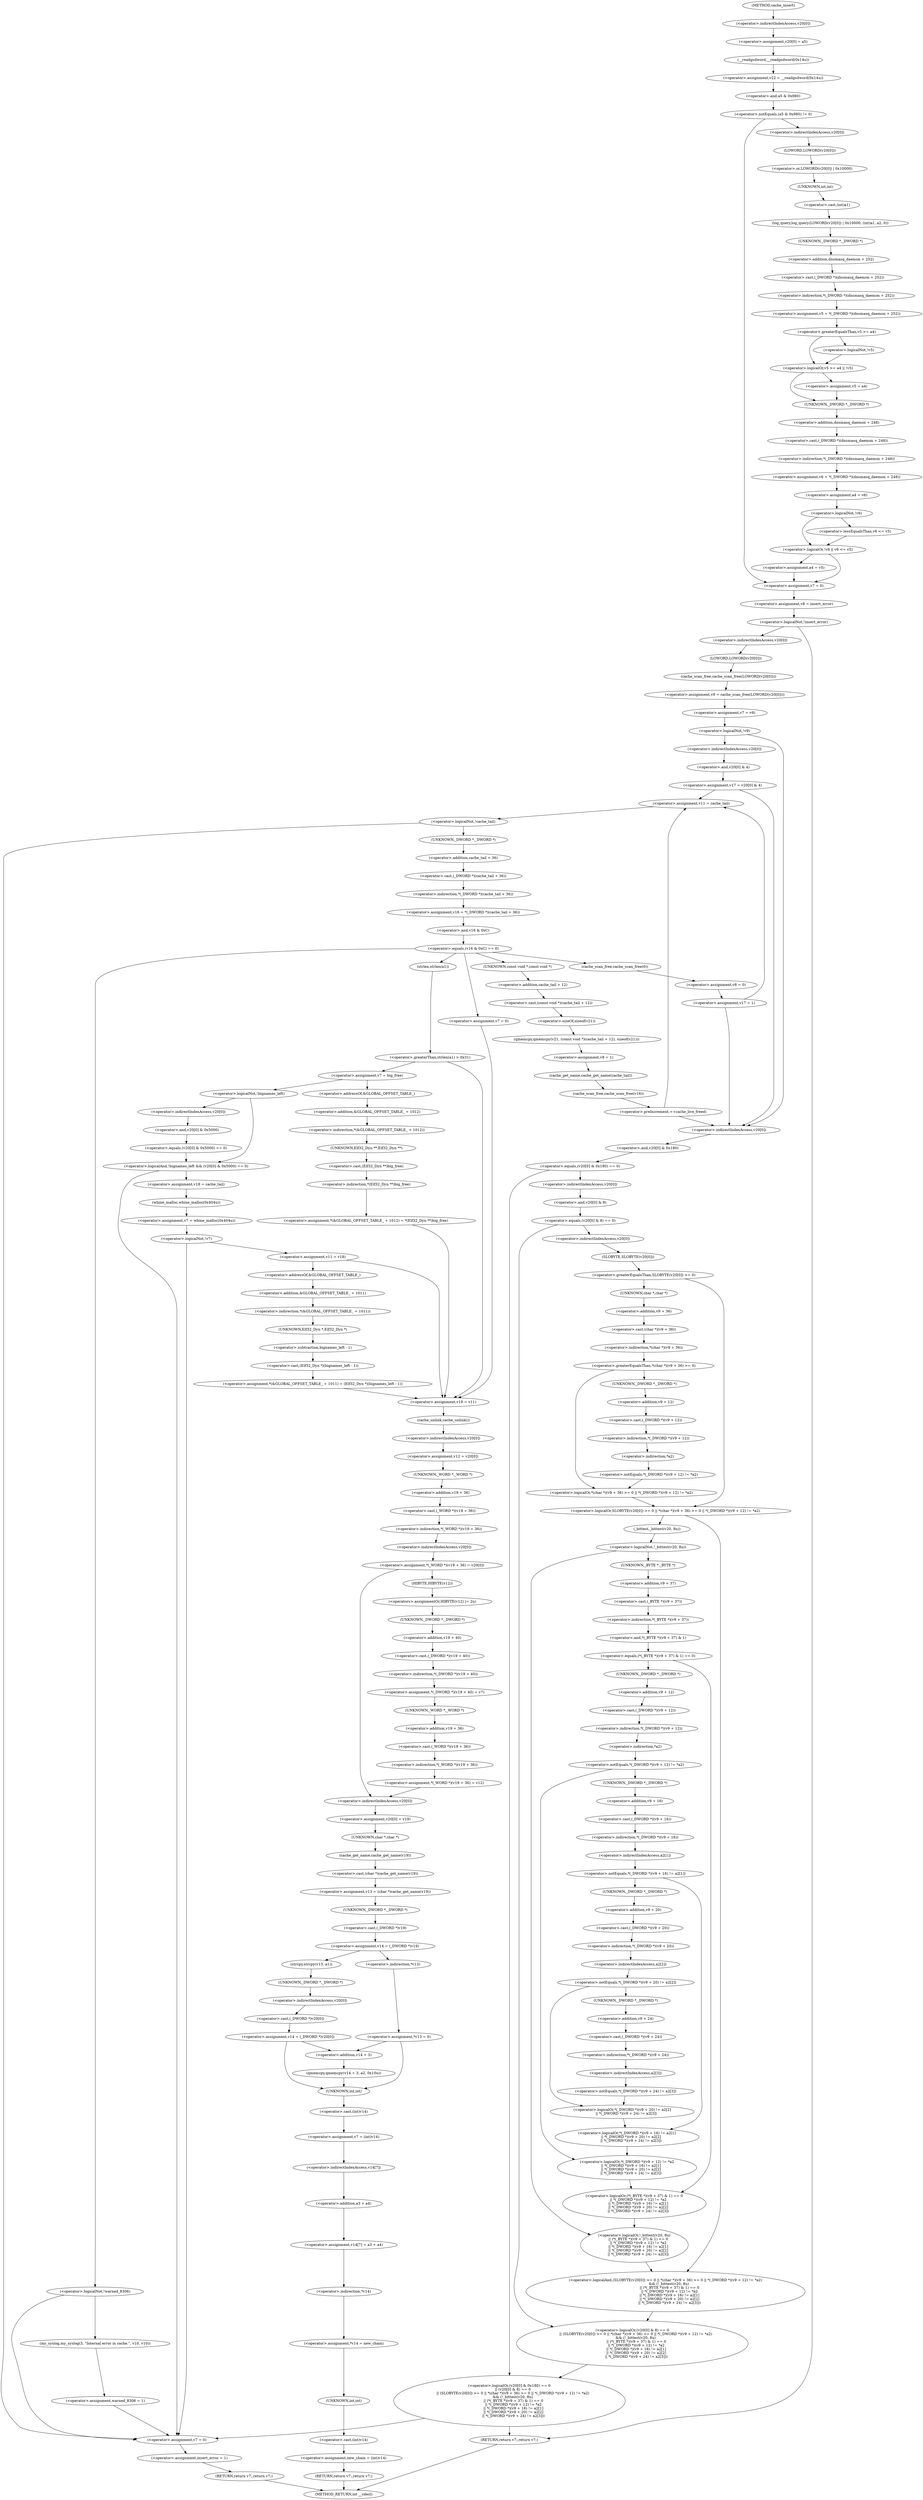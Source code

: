 digraph cache_insert {  
"1000142" [label = "(<operator>.assignment,v20[0] = a5)" ]
"1000143" [label = "(<operator>.indirectIndexAccess,v20[0])" ]
"1000147" [label = "(<operator>.assignment,v22 = __readgsdword(0x14u))" ]
"1000149" [label = "(__readgsdword,__readgsdword(0x14u))" ]
"1000152" [label = "(<operator>.notEquals,(a5 & 0x980) != 0)" ]
"1000153" [label = "(<operator>.and,a5 & 0x980)" ]
"1000158" [label = "(log_query,log_query(LOWORD(v20[0]) | 0x10000, (int)a1, a2, 0))" ]
"1000159" [label = "(<operator>.or,LOWORD(v20[0]) | 0x10000)" ]
"1000160" [label = "(LOWORD,LOWORD(v20[0]))" ]
"1000161" [label = "(<operator>.indirectIndexAccess,v20[0])" ]
"1000165" [label = "(<operator>.cast,(int)a1)" ]
"1000166" [label = "(UNKNOWN,int,int)" ]
"1000170" [label = "(<operator>.assignment,v5 = *(_DWORD *)(dnsmasq_daemon + 252))" ]
"1000172" [label = "(<operator>.indirection,*(_DWORD *)(dnsmasq_daemon + 252))" ]
"1000173" [label = "(<operator>.cast,(_DWORD *)(dnsmasq_daemon + 252))" ]
"1000174" [label = "(UNKNOWN,_DWORD *,_DWORD *)" ]
"1000175" [label = "(<operator>.addition,dnsmasq_daemon + 252)" ]
"1000179" [label = "(<operator>.logicalOr,v5 >= a4 || !v5)" ]
"1000180" [label = "(<operator>.greaterEqualsThan,v5 >= a4)" ]
"1000183" [label = "(<operator>.logicalNot,!v5)" ]
"1000185" [label = "(<operator>.assignment,v5 = a4)" ]
"1000188" [label = "(<operator>.assignment,v6 = *(_DWORD *)(dnsmasq_daemon + 248))" ]
"1000190" [label = "(<operator>.indirection,*(_DWORD *)(dnsmasq_daemon + 248))" ]
"1000191" [label = "(<operator>.cast,(_DWORD *)(dnsmasq_daemon + 248))" ]
"1000192" [label = "(UNKNOWN,_DWORD *,_DWORD *)" ]
"1000193" [label = "(<operator>.addition,dnsmasq_daemon + 248)" ]
"1000196" [label = "(<operator>.assignment,a4 = v6)" ]
"1000200" [label = "(<operator>.logicalOr,!v6 || v6 <= v5)" ]
"1000201" [label = "(<operator>.logicalNot,!v6)" ]
"1000203" [label = "(<operator>.lessEqualsThan,v6 <= v5)" ]
"1000206" [label = "(<operator>.assignment,a4 = v5)" ]
"1000209" [label = "(<operator>.assignment,v7 = 0)" ]
"1000212" [label = "(<operator>.assignment,v8 = insert_error)" ]
"1000216" [label = "(<operator>.logicalNot,!insert_error)" ]
"1000219" [label = "(<operator>.assignment,v9 = cache_scan_free(LOWORD(v20[0])))" ]
"1000221" [label = "(cache_scan_free,cache_scan_free(LOWORD(v20[0])))" ]
"1000222" [label = "(LOWORD,LOWORD(v20[0]))" ]
"1000223" [label = "(<operator>.indirectIndexAccess,v20[0])" ]
"1000226" [label = "(<operator>.assignment,v7 = v9)" ]
"1000230" [label = "(<operator>.logicalNot,!v9)" ]
"1000233" [label = "(<operator>.assignment,v17 = v20[0] & 4)" ]
"1000235" [label = "(<operator>.and,v20[0] & 4)" ]
"1000236" [label = "(<operator>.indirectIndexAccess,v20[0])" ]
"1000243" [label = "(<operator>.assignment,v11 = cache_tail)" ]
"1000247" [label = "(<operator>.logicalNot,!cache_tail)" ]
"1000250" [label = "(<operator>.assignment,v16 = *(_DWORD *)(cache_tail + 36))" ]
"1000252" [label = "(<operator>.indirection,*(_DWORD *)(cache_tail + 36))" ]
"1000253" [label = "(<operator>.cast,(_DWORD *)(cache_tail + 36))" ]
"1000254" [label = "(UNKNOWN,_DWORD *,_DWORD *)" ]
"1000255" [label = "(<operator>.addition,cache_tail + 36)" ]
"1000259" [label = "(<operator>.equals,(v16 & 0xC) == 0)" ]
"1000260" [label = "(<operator>.and,v16 & 0xC)" ]
"1000269" [label = "(<operator>.greaterThan,strlen(a1) > 0x31)" ]
"1000270" [label = "(strlen,strlen(a1))" ]
"1000274" [label = "(<operator>.assignment,v7 = big_free)" ]
"1000280" [label = "(<operator>.assignment,*(&GLOBAL_OFFSET_TABLE_ + 1012) = *(Elf32_Dyn **)big_free)" ]
"1000281" [label = "(<operator>.indirection,*(&GLOBAL_OFFSET_TABLE_ + 1012))" ]
"1000282" [label = "(<operator>.addition,&GLOBAL_OFFSET_TABLE_ + 1012)" ]
"1000283" [label = "(<operator>.addressOf,&GLOBAL_OFFSET_TABLE_)" ]
"1000286" [label = "(<operator>.indirection,*(Elf32_Dyn **)big_free)" ]
"1000287" [label = "(<operator>.cast,(Elf32_Dyn **)big_free)" ]
"1000288" [label = "(UNKNOWN,Elf32_Dyn **,Elf32_Dyn **)" ]
"1000293" [label = "(<operator>.logicalAnd,!bignames_left && (v20[0] & 0x5000) == 0)" ]
"1000294" [label = "(<operator>.logicalNot,!bignames_left)" ]
"1000296" [label = "(<operator>.equals,(v20[0] & 0x5000) == 0)" ]
"1000297" [label = "(<operator>.and,v20[0] & 0x5000)" ]
"1000298" [label = "(<operator>.indirectIndexAccess,v20[0])" ]
"1000304" [label = "(<operator>.assignment,v18 = cache_tail)" ]
"1000307" [label = "(<operator>.assignment,v7 = whine_malloc(0x404u))" ]
"1000309" [label = "(whine_malloc,whine_malloc(0x404u))" ]
"1000312" [label = "(<operator>.logicalNot,!v7)" ]
"1000315" [label = "(<operator>.assignment,v11 = v18)" ]
"1000320" [label = "(<operator>.assignment,*(&GLOBAL_OFFSET_TABLE_ + 1011) = (Elf32_Dyn *)(bignames_left - 1))" ]
"1000321" [label = "(<operator>.indirection,*(&GLOBAL_OFFSET_TABLE_ + 1011))" ]
"1000322" [label = "(<operator>.addition,&GLOBAL_OFFSET_TABLE_ + 1011)" ]
"1000323" [label = "(<operator>.addressOf,&GLOBAL_OFFSET_TABLE_)" ]
"1000326" [label = "(<operator>.cast,(Elf32_Dyn *)(bignames_left - 1))" ]
"1000327" [label = "(UNKNOWN,Elf32_Dyn *,Elf32_Dyn *)" ]
"1000328" [label = "(<operator>.subtraction,bignames_left - 1)" ]
"1000333" [label = "(<operator>.assignment,v7 = 0)" ]
"1000336" [label = "(<operator>.assignment,v19 = v11)" ]
"1000339" [label = "(cache_unlink,cache_unlink())" ]
"1000340" [label = "(<operator>.assignment,v12 = v20[0])" ]
"1000342" [label = "(<operator>.indirectIndexAccess,v20[0])" ]
"1000345" [label = "(<operator>.assignment,*(_WORD *)(v19 + 36) = v20[0])" ]
"1000346" [label = "(<operator>.indirection,*(_WORD *)(v19 + 36))" ]
"1000347" [label = "(<operator>.cast,(_WORD *)(v19 + 36))" ]
"1000348" [label = "(UNKNOWN,_WORD *,_WORD *)" ]
"1000349" [label = "(<operator>.addition,v19 + 36)" ]
"1000352" [label = "(<operator>.indirectIndexAccess,v20[0])" ]
"1000358" [label = "(<operators>.assignmentOr,HIBYTE(v12) |= 2u)" ]
"1000359" [label = "(HIBYTE,HIBYTE(v12))" ]
"1000362" [label = "(<operator>.assignment,*(_DWORD *)(v19 + 40) = v7)" ]
"1000363" [label = "(<operator>.indirection,*(_DWORD *)(v19 + 40))" ]
"1000364" [label = "(<operator>.cast,(_DWORD *)(v19 + 40))" ]
"1000365" [label = "(UNKNOWN,_DWORD *,_DWORD *)" ]
"1000366" [label = "(<operator>.addition,v19 + 40)" ]
"1000370" [label = "(<operator>.assignment,*(_WORD *)(v19 + 36) = v12)" ]
"1000371" [label = "(<operator>.indirection,*(_WORD *)(v19 + 36))" ]
"1000372" [label = "(<operator>.cast,(_WORD *)(v19 + 36))" ]
"1000373" [label = "(UNKNOWN,_WORD *,_WORD *)" ]
"1000374" [label = "(<operator>.addition,v19 + 36)" ]
"1000378" [label = "(<operator>.assignment,v20[0] = v19)" ]
"1000379" [label = "(<operator>.indirectIndexAccess,v20[0])" ]
"1000383" [label = "(<operator>.assignment,v13 = (char *)cache_get_name(v19))" ]
"1000385" [label = "(<operator>.cast,(char *)cache_get_name(v19))" ]
"1000386" [label = "(UNKNOWN,char *,char *)" ]
"1000387" [label = "(cache_get_name,cache_get_name(v19))" ]
"1000389" [label = "(<operator>.assignment,v14 = (_DWORD *)v19)" ]
"1000391" [label = "(<operator>.cast,(_DWORD *)v19)" ]
"1000392" [label = "(UNKNOWN,_DWORD *,_DWORD *)" ]
"1000397" [label = "(strcpy,strcpy(v13, a1))" ]
"1000400" [label = "(<operator>.assignment,v14 = (_DWORD *)v20[0])" ]
"1000402" [label = "(<operator>.cast,(_DWORD *)v20[0])" ]
"1000403" [label = "(UNKNOWN,_DWORD *,_DWORD *)" ]
"1000404" [label = "(<operator>.indirectIndexAccess,v20[0])" ]
"1000409" [label = "(<operator>.assignment,*v13 = 0)" ]
"1000410" [label = "(<operator>.indirection,*v13)" ]
"1000415" [label = "(qmemcpy,qmemcpy(v14 + 3, a2, 0x10u))" ]
"1000416" [label = "(<operator>.addition,v14 + 3)" ]
"1000421" [label = "(<operator>.assignment,v7 = (int)v14)" ]
"1000423" [label = "(<operator>.cast,(int)v14)" ]
"1000424" [label = "(UNKNOWN,int,int)" ]
"1000426" [label = "(<operator>.assignment,v14[7] = a3 + a4)" ]
"1000427" [label = "(<operator>.indirectIndexAccess,v14[7])" ]
"1000430" [label = "(<operator>.addition,a3 + a4)" ]
"1000433" [label = "(<operator>.assignment,*v14 = new_chain)" ]
"1000434" [label = "(<operator>.indirection,*v14)" ]
"1000437" [label = "(<operator>.assignment,new_chain = (int)v14)" ]
"1000439" [label = "(<operator>.cast,(int)v14)" ]
"1000440" [label = "(UNKNOWN,int,int)" ]
"1000442" [label = "(RETURN,return v7;,return v7;)" ]
"1000448" [label = "(<operator>.logicalNot,!warned_8306)" ]
"1000451" [label = "(my_syslog,my_syslog(3, \"Internal error in cache.\", v10, v10))" ]
"1000456" [label = "(<operator>.assignment,warned_8306 = 1)" ]
"1000463" [label = "(qmemcpy,qmemcpy(v21, (const void *)(cache_tail + 12), sizeof(v21)))" ]
"1000465" [label = "(<operator>.cast,(const void *)(cache_tail + 12))" ]
"1000466" [label = "(UNKNOWN,const void *,const void *)" ]
"1000467" [label = "(<operator>.addition,cache_tail + 12)" ]
"1000470" [label = "(<operator>.sizeOf,sizeof(v21))" ]
"1000472" [label = "(<operator>.assignment,v8 = 1)" ]
"1000475" [label = "(cache_get_name,cache_get_name(cache_tail))" ]
"1000477" [label = "(cache_scan_free,cache_scan_free(v16))" ]
"1000479" [label = "(<operator>.preIncrement,++cache_live_freed)" ]
"1000483" [label = "(cache_scan_free,cache_scan_free(0))" ]
"1000485" [label = "(<operator>.assignment,v8 = 0)" ]
"1000488" [label = "(<operator>.assignment,v17 = 1)" ]
"1000492" [label = "(<operator>.logicalOr,(v20[0] & 0x180) == 0\n      || (v20[0] & 8) == 0\n      || (SLOBYTE(v20[0]) >= 0 || *(char *)(v9 + 36) >= 0 || *(_DWORD *)(v9 + 12) != *a2)\n      && (!_bittest(v20, 8u)\n       || (*(_BYTE *)(v9 + 37) & 1) == 0\n       || *(_DWORD *)(v9 + 12) != *a2\n       || *(_DWORD *)(v9 + 16) != a2[1]\n       || *(_DWORD *)(v9 + 20) != a2[2]\n       || *(_DWORD *)(v9 + 24) != a2[3]))" ]
"1000493" [label = "(<operator>.equals,(v20[0] & 0x180) == 0)" ]
"1000494" [label = "(<operator>.and,v20[0] & 0x180)" ]
"1000495" [label = "(<operator>.indirectIndexAccess,v20[0])" ]
"1000500" [label = "(<operator>.logicalOr,(v20[0] & 8) == 0\n      || (SLOBYTE(v20[0]) >= 0 || *(char *)(v9 + 36) >= 0 || *(_DWORD *)(v9 + 12) != *a2)\n      && (!_bittest(v20, 8u)\n       || (*(_BYTE *)(v9 + 37) & 1) == 0\n       || *(_DWORD *)(v9 + 12) != *a2\n       || *(_DWORD *)(v9 + 16) != a2[1]\n       || *(_DWORD *)(v9 + 20) != a2[2]\n       || *(_DWORD *)(v9 + 24) != a2[3]))" ]
"1000501" [label = "(<operator>.equals,(v20[0] & 8) == 0)" ]
"1000502" [label = "(<operator>.and,v20[0] & 8)" ]
"1000503" [label = "(<operator>.indirectIndexAccess,v20[0])" ]
"1000508" [label = "(<operator>.logicalAnd,(SLOBYTE(v20[0]) >= 0 || *(char *)(v9 + 36) >= 0 || *(_DWORD *)(v9 + 12) != *a2)\n      && (!_bittest(v20, 8u)\n       || (*(_BYTE *)(v9 + 37) & 1) == 0\n       || *(_DWORD *)(v9 + 12) != *a2\n       || *(_DWORD *)(v9 + 16) != a2[1]\n       || *(_DWORD *)(v9 + 20) != a2[2]\n       || *(_DWORD *)(v9 + 24) != a2[3]))" ]
"1000509" [label = "(<operator>.logicalOr,SLOBYTE(v20[0]) >= 0 || *(char *)(v9 + 36) >= 0 || *(_DWORD *)(v9 + 12) != *a2)" ]
"1000510" [label = "(<operator>.greaterEqualsThan,SLOBYTE(v20[0]) >= 0)" ]
"1000511" [label = "(SLOBYTE,SLOBYTE(v20[0]))" ]
"1000512" [label = "(<operator>.indirectIndexAccess,v20[0])" ]
"1000516" [label = "(<operator>.logicalOr,*(char *)(v9 + 36) >= 0 || *(_DWORD *)(v9 + 12) != *a2)" ]
"1000517" [label = "(<operator>.greaterEqualsThan,*(char *)(v9 + 36) >= 0)" ]
"1000518" [label = "(<operator>.indirection,*(char *)(v9 + 36))" ]
"1000519" [label = "(<operator>.cast,(char *)(v9 + 36))" ]
"1000520" [label = "(UNKNOWN,char *,char *)" ]
"1000521" [label = "(<operator>.addition,v9 + 36)" ]
"1000525" [label = "(<operator>.notEquals,*(_DWORD *)(v9 + 12) != *a2)" ]
"1000526" [label = "(<operator>.indirection,*(_DWORD *)(v9 + 12))" ]
"1000527" [label = "(<operator>.cast,(_DWORD *)(v9 + 12))" ]
"1000528" [label = "(UNKNOWN,_DWORD *,_DWORD *)" ]
"1000529" [label = "(<operator>.addition,v9 + 12)" ]
"1000532" [label = "(<operator>.indirection,*a2)" ]
"1000534" [label = "(<operator>.logicalOr,!_bittest(v20, 8u)\n       || (*(_BYTE *)(v9 + 37) & 1) == 0\n       || *(_DWORD *)(v9 + 12) != *a2\n       || *(_DWORD *)(v9 + 16) != a2[1]\n       || *(_DWORD *)(v9 + 20) != a2[2]\n       || *(_DWORD *)(v9 + 24) != a2[3])" ]
"1000535" [label = "(<operator>.logicalNot,!_bittest(v20, 8u))" ]
"1000536" [label = "(_bittest,_bittest(v20, 8u))" ]
"1000539" [label = "(<operator>.logicalOr,(*(_BYTE *)(v9 + 37) & 1) == 0\n       || *(_DWORD *)(v9 + 12) != *a2\n       || *(_DWORD *)(v9 + 16) != a2[1]\n       || *(_DWORD *)(v9 + 20) != a2[2]\n       || *(_DWORD *)(v9 + 24) != a2[3])" ]
"1000540" [label = "(<operator>.equals,(*(_BYTE *)(v9 + 37) & 1) == 0)" ]
"1000541" [label = "(<operator>.and,*(_BYTE *)(v9 + 37) & 1)" ]
"1000542" [label = "(<operator>.indirection,*(_BYTE *)(v9 + 37))" ]
"1000543" [label = "(<operator>.cast,(_BYTE *)(v9 + 37))" ]
"1000544" [label = "(UNKNOWN,_BYTE *,_BYTE *)" ]
"1000545" [label = "(<operator>.addition,v9 + 37)" ]
"1000550" [label = "(<operator>.logicalOr,*(_DWORD *)(v9 + 12) != *a2\n       || *(_DWORD *)(v9 + 16) != a2[1]\n       || *(_DWORD *)(v9 + 20) != a2[2]\n       || *(_DWORD *)(v9 + 24) != a2[3])" ]
"1000551" [label = "(<operator>.notEquals,*(_DWORD *)(v9 + 12) != *a2)" ]
"1000552" [label = "(<operator>.indirection,*(_DWORD *)(v9 + 12))" ]
"1000553" [label = "(<operator>.cast,(_DWORD *)(v9 + 12))" ]
"1000554" [label = "(UNKNOWN,_DWORD *,_DWORD *)" ]
"1000555" [label = "(<operator>.addition,v9 + 12)" ]
"1000558" [label = "(<operator>.indirection,*a2)" ]
"1000560" [label = "(<operator>.logicalOr,*(_DWORD *)(v9 + 16) != a2[1]\n       || *(_DWORD *)(v9 + 20) != a2[2]\n       || *(_DWORD *)(v9 + 24) != a2[3])" ]
"1000561" [label = "(<operator>.notEquals,*(_DWORD *)(v9 + 16) != a2[1])" ]
"1000562" [label = "(<operator>.indirection,*(_DWORD *)(v9 + 16))" ]
"1000563" [label = "(<operator>.cast,(_DWORD *)(v9 + 16))" ]
"1000564" [label = "(UNKNOWN,_DWORD *,_DWORD *)" ]
"1000565" [label = "(<operator>.addition,v9 + 16)" ]
"1000568" [label = "(<operator>.indirectIndexAccess,a2[1])" ]
"1000571" [label = "(<operator>.logicalOr,*(_DWORD *)(v9 + 20) != a2[2]\n       || *(_DWORD *)(v9 + 24) != a2[3])" ]
"1000572" [label = "(<operator>.notEquals,*(_DWORD *)(v9 + 20) != a2[2])" ]
"1000573" [label = "(<operator>.indirection,*(_DWORD *)(v9 + 20))" ]
"1000574" [label = "(<operator>.cast,(_DWORD *)(v9 + 20))" ]
"1000575" [label = "(UNKNOWN,_DWORD *,_DWORD *)" ]
"1000576" [label = "(<operator>.addition,v9 + 20)" ]
"1000579" [label = "(<operator>.indirectIndexAccess,a2[2])" ]
"1000582" [label = "(<operator>.notEquals,*(_DWORD *)(v9 + 24) != a2[3])" ]
"1000583" [label = "(<operator>.indirection,*(_DWORD *)(v9 + 24))" ]
"1000584" [label = "(<operator>.cast,(_DWORD *)(v9 + 24))" ]
"1000585" [label = "(UNKNOWN,_DWORD *,_DWORD *)" ]
"1000586" [label = "(<operator>.addition,v9 + 24)" ]
"1000589" [label = "(<operator>.indirectIndexAccess,a2[3])" ]
"1000594" [label = "(<operator>.assignment,v7 = 0)" ]
"1000597" [label = "(<operator>.assignment,insert_error = 1)" ]
"1000600" [label = "(RETURN,return v7;,return v7;)" ]
"1000602" [label = "(RETURN,return v7;,return v7;)" ]
"1000118" [label = "(METHOD,cache_insert)" ]
"1000604" [label = "(METHOD_RETURN,int __cdecl)" ]
  "1000142" -> "1000149" 
  "1000143" -> "1000142" 
  "1000147" -> "1000153" 
  "1000149" -> "1000147" 
  "1000152" -> "1000161" 
  "1000152" -> "1000209" 
  "1000153" -> "1000152" 
  "1000158" -> "1000174" 
  "1000159" -> "1000166" 
  "1000160" -> "1000159" 
  "1000161" -> "1000160" 
  "1000165" -> "1000158" 
  "1000166" -> "1000165" 
  "1000170" -> "1000180" 
  "1000172" -> "1000170" 
  "1000173" -> "1000172" 
  "1000174" -> "1000175" 
  "1000175" -> "1000173" 
  "1000179" -> "1000185" 
  "1000179" -> "1000192" 
  "1000180" -> "1000179" 
  "1000180" -> "1000183" 
  "1000183" -> "1000179" 
  "1000185" -> "1000192" 
  "1000188" -> "1000196" 
  "1000190" -> "1000188" 
  "1000191" -> "1000190" 
  "1000192" -> "1000193" 
  "1000193" -> "1000191" 
  "1000196" -> "1000201" 
  "1000200" -> "1000206" 
  "1000200" -> "1000209" 
  "1000201" -> "1000200" 
  "1000201" -> "1000203" 
  "1000203" -> "1000200" 
  "1000206" -> "1000209" 
  "1000209" -> "1000212" 
  "1000212" -> "1000216" 
  "1000216" -> "1000223" 
  "1000216" -> "1000602" 
  "1000219" -> "1000226" 
  "1000221" -> "1000219" 
  "1000222" -> "1000221" 
  "1000223" -> "1000222" 
  "1000226" -> "1000230" 
  "1000230" -> "1000236" 
  "1000230" -> "1000495" 
  "1000233" -> "1000243" 
  "1000233" -> "1000495" 
  "1000235" -> "1000233" 
  "1000236" -> "1000235" 
  "1000243" -> "1000247" 
  "1000247" -> "1000594" 
  "1000247" -> "1000254" 
  "1000250" -> "1000260" 
  "1000252" -> "1000250" 
  "1000253" -> "1000252" 
  "1000254" -> "1000255" 
  "1000255" -> "1000253" 
  "1000259" -> "1000270" 
  "1000259" -> "1000333" 
  "1000259" -> "1000448" 
  "1000259" -> "1000466" 
  "1000259" -> "1000483" 
  "1000260" -> "1000259" 
  "1000269" -> "1000274" 
  "1000269" -> "1000336" 
  "1000270" -> "1000269" 
  "1000274" -> "1000283" 
  "1000274" -> "1000294" 
  "1000280" -> "1000336" 
  "1000281" -> "1000288" 
  "1000282" -> "1000281" 
  "1000283" -> "1000282" 
  "1000286" -> "1000280" 
  "1000287" -> "1000286" 
  "1000288" -> "1000287" 
  "1000293" -> "1000594" 
  "1000293" -> "1000304" 
  "1000294" -> "1000293" 
  "1000294" -> "1000298" 
  "1000296" -> "1000293" 
  "1000297" -> "1000296" 
  "1000298" -> "1000297" 
  "1000304" -> "1000309" 
  "1000307" -> "1000312" 
  "1000309" -> "1000307" 
  "1000312" -> "1000594" 
  "1000312" -> "1000315" 
  "1000315" -> "1000323" 
  "1000315" -> "1000336" 
  "1000320" -> "1000336" 
  "1000321" -> "1000327" 
  "1000322" -> "1000321" 
  "1000323" -> "1000322" 
  "1000326" -> "1000320" 
  "1000327" -> "1000328" 
  "1000328" -> "1000326" 
  "1000333" -> "1000336" 
  "1000336" -> "1000339" 
  "1000339" -> "1000342" 
  "1000340" -> "1000348" 
  "1000342" -> "1000340" 
  "1000345" -> "1000359" 
  "1000345" -> "1000379" 
  "1000346" -> "1000352" 
  "1000347" -> "1000346" 
  "1000348" -> "1000349" 
  "1000349" -> "1000347" 
  "1000352" -> "1000345" 
  "1000358" -> "1000365" 
  "1000359" -> "1000358" 
  "1000362" -> "1000373" 
  "1000363" -> "1000362" 
  "1000364" -> "1000363" 
  "1000365" -> "1000366" 
  "1000366" -> "1000364" 
  "1000370" -> "1000379" 
  "1000371" -> "1000370" 
  "1000372" -> "1000371" 
  "1000373" -> "1000374" 
  "1000374" -> "1000372" 
  "1000378" -> "1000386" 
  "1000379" -> "1000378" 
  "1000383" -> "1000392" 
  "1000385" -> "1000383" 
  "1000386" -> "1000387" 
  "1000387" -> "1000385" 
  "1000389" -> "1000397" 
  "1000389" -> "1000410" 
  "1000391" -> "1000389" 
  "1000392" -> "1000391" 
  "1000397" -> "1000403" 
  "1000400" -> "1000416" 
  "1000400" -> "1000424" 
  "1000402" -> "1000400" 
  "1000403" -> "1000404" 
  "1000404" -> "1000402" 
  "1000409" -> "1000416" 
  "1000409" -> "1000424" 
  "1000410" -> "1000409" 
  "1000415" -> "1000424" 
  "1000416" -> "1000415" 
  "1000421" -> "1000427" 
  "1000423" -> "1000421" 
  "1000424" -> "1000423" 
  "1000426" -> "1000434" 
  "1000427" -> "1000430" 
  "1000430" -> "1000426" 
  "1000433" -> "1000440" 
  "1000434" -> "1000433" 
  "1000437" -> "1000442" 
  "1000439" -> "1000437" 
  "1000440" -> "1000439" 
  "1000442" -> "1000604" 
  "1000448" -> "1000451" 
  "1000448" -> "1000594" 
  "1000451" -> "1000456" 
  "1000456" -> "1000594" 
  "1000463" -> "1000472" 
  "1000465" -> "1000470" 
  "1000466" -> "1000467" 
  "1000467" -> "1000465" 
  "1000470" -> "1000463" 
  "1000472" -> "1000475" 
  "1000475" -> "1000477" 
  "1000477" -> "1000479" 
  "1000479" -> "1000243" 
  "1000479" -> "1000495" 
  "1000483" -> "1000485" 
  "1000485" -> "1000488" 
  "1000488" -> "1000243" 
  "1000488" -> "1000495" 
  "1000492" -> "1000594" 
  "1000492" -> "1000602" 
  "1000493" -> "1000492" 
  "1000493" -> "1000503" 
  "1000494" -> "1000493" 
  "1000495" -> "1000494" 
  "1000500" -> "1000492" 
  "1000501" -> "1000500" 
  "1000501" -> "1000512" 
  "1000502" -> "1000501" 
  "1000503" -> "1000502" 
  "1000508" -> "1000500" 
  "1000509" -> "1000508" 
  "1000509" -> "1000536" 
  "1000510" -> "1000520" 
  "1000510" -> "1000509" 
  "1000511" -> "1000510" 
  "1000512" -> "1000511" 
  "1000516" -> "1000509" 
  "1000517" -> "1000528" 
  "1000517" -> "1000516" 
  "1000518" -> "1000517" 
  "1000519" -> "1000518" 
  "1000520" -> "1000521" 
  "1000521" -> "1000519" 
  "1000525" -> "1000516" 
  "1000526" -> "1000532" 
  "1000527" -> "1000526" 
  "1000528" -> "1000529" 
  "1000529" -> "1000527" 
  "1000532" -> "1000525" 
  "1000534" -> "1000508" 
  "1000535" -> "1000544" 
  "1000535" -> "1000534" 
  "1000536" -> "1000535" 
  "1000539" -> "1000534" 
  "1000540" -> "1000554" 
  "1000540" -> "1000539" 
  "1000541" -> "1000540" 
  "1000542" -> "1000541" 
  "1000543" -> "1000542" 
  "1000544" -> "1000545" 
  "1000545" -> "1000543" 
  "1000550" -> "1000539" 
  "1000551" -> "1000564" 
  "1000551" -> "1000550" 
  "1000552" -> "1000558" 
  "1000553" -> "1000552" 
  "1000554" -> "1000555" 
  "1000555" -> "1000553" 
  "1000558" -> "1000551" 
  "1000560" -> "1000550" 
  "1000561" -> "1000575" 
  "1000561" -> "1000560" 
  "1000562" -> "1000568" 
  "1000563" -> "1000562" 
  "1000564" -> "1000565" 
  "1000565" -> "1000563" 
  "1000568" -> "1000561" 
  "1000571" -> "1000560" 
  "1000572" -> "1000585" 
  "1000572" -> "1000571" 
  "1000573" -> "1000579" 
  "1000574" -> "1000573" 
  "1000575" -> "1000576" 
  "1000576" -> "1000574" 
  "1000579" -> "1000572" 
  "1000582" -> "1000571" 
  "1000583" -> "1000589" 
  "1000584" -> "1000583" 
  "1000585" -> "1000586" 
  "1000586" -> "1000584" 
  "1000589" -> "1000582" 
  "1000594" -> "1000597" 
  "1000597" -> "1000600" 
  "1000600" -> "1000604" 
  "1000602" -> "1000604" 
  "1000118" -> "1000143" 
}
